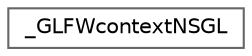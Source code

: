 digraph "类继承关系图"
{
 // LATEX_PDF_SIZE
  bgcolor="transparent";
  edge [fontname=Helvetica,fontsize=10,labelfontname=Helvetica,labelfontsize=10];
  node [fontname=Helvetica,fontsize=10,shape=box,height=0.2,width=0.4];
  rankdir="LR";
  Node0 [id="Node000000",label="_GLFWcontextNSGL",height=0.2,width=0.4,color="grey40", fillcolor="white", style="filled",URL="$struct___g_l_f_wcontext_n_s_g_l.html",tooltip=" "];
}
